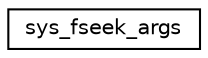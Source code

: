 digraph "Graphical Class Hierarchy"
{
 // LATEX_PDF_SIZE
  edge [fontname="Helvetica",fontsize="10",labelfontname="Helvetica",labelfontsize="10"];
  node [fontname="Helvetica",fontsize="10",shape=record];
  rankdir="LR";
  Node0 [label="sys_fseek_args",height=0.2,width=0.4,color="black", fillcolor="white", style="filled",URL="$structsys__fseek__args.html",tooltip=" "];
}
